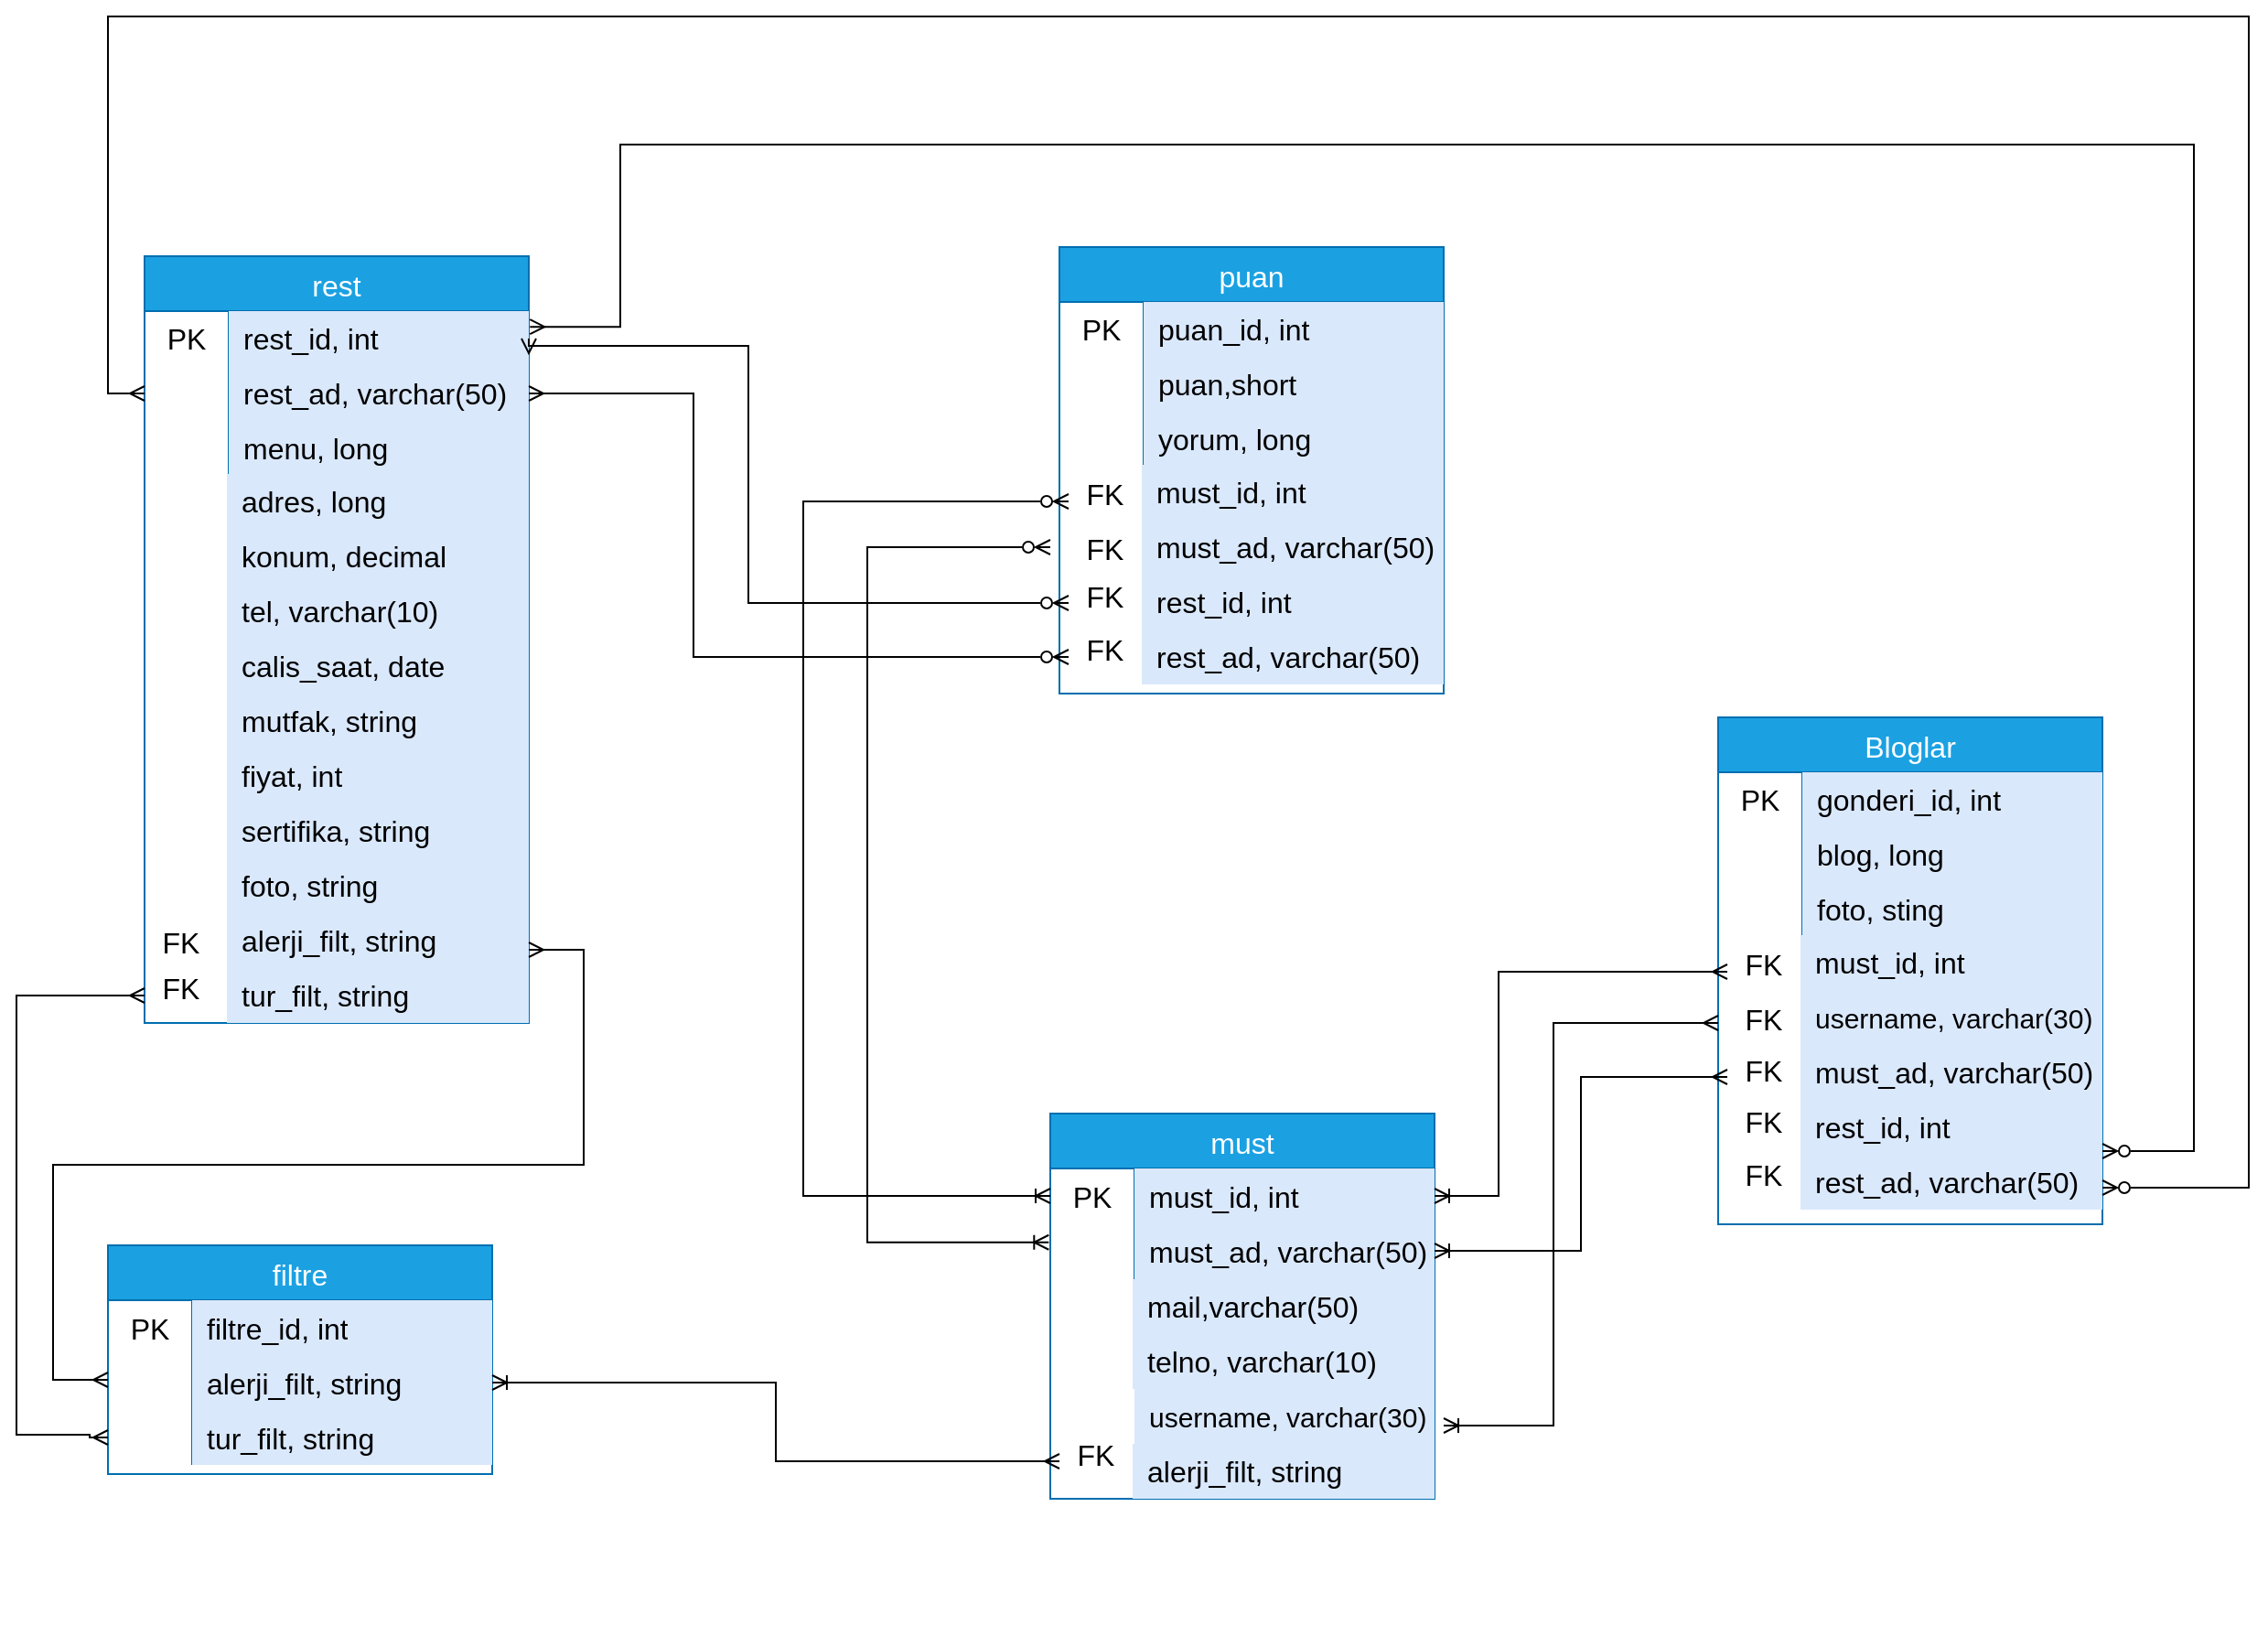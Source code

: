 <mxfile version="24.2.5" type="device">
  <diagram name="Sayfa -1" id="IPxsLcXDLQm4hvt57kTU">
    <mxGraphModel dx="1509" dy="888" grid="1" gridSize="10" guides="1" tooltips="1" connect="1" arrows="1" fold="1" page="1" pageScale="1" pageWidth="827" pageHeight="1169" math="0" shadow="0">
      <root>
        <mxCell id="0" />
        <mxCell id="1" parent="0" />
        <mxCell id="zMmKGzkTMBfq_M6tKAax-1" value="rest" style="shape=table;startSize=30;container=1;collapsible=0;childLayout=tableLayout;fixedRows=1;rowLines=0;fontStyle=0;strokeColor=#006EAF;fontSize=16;fillColor=#1ba1e2;fontColor=#ffffff;" vertex="1" parent="1">
          <mxGeometry x="480" y="371" width="210" height="419" as="geometry" />
        </mxCell>
        <mxCell id="zMmKGzkTMBfq_M6tKAax-2" value="" style="shape=tableRow;horizontal=0;startSize=0;swimlaneHead=0;swimlaneBody=0;top=0;left=0;bottom=0;right=0;collapsible=0;dropTarget=0;fillColor=none;points=[[0,0.5],[1,0.5]];portConstraint=eastwest;strokeColor=inherit;fontSize=16;" vertex="1" parent="zMmKGzkTMBfq_M6tKAax-1">
          <mxGeometry y="30" width="210" height="30" as="geometry" />
        </mxCell>
        <mxCell id="zMmKGzkTMBfq_M6tKAax-3" value="PK" style="shape=partialRectangle;html=1;whiteSpace=wrap;connectable=0;fillColor=none;top=0;left=0;bottom=0;right=0;overflow=hidden;pointerEvents=1;strokeColor=inherit;fontSize=16;" vertex="1" parent="zMmKGzkTMBfq_M6tKAax-2">
          <mxGeometry width="46" height="30" as="geometry">
            <mxRectangle width="46" height="30" as="alternateBounds" />
          </mxGeometry>
        </mxCell>
        <mxCell id="zMmKGzkTMBfq_M6tKAax-4" value="rest_id, int" style="shape=partialRectangle;html=1;whiteSpace=wrap;connectable=0;fillColor=#dae8fc;top=0;left=0;bottom=0;right=0;align=left;spacingLeft=6;overflow=hidden;strokeColor=#6c8ebf;fontSize=16;" vertex="1" parent="zMmKGzkTMBfq_M6tKAax-2">
          <mxGeometry x="46" width="164" height="30" as="geometry">
            <mxRectangle width="164" height="30" as="alternateBounds" />
          </mxGeometry>
        </mxCell>
        <mxCell id="zMmKGzkTMBfq_M6tKAax-5" value="" style="shape=tableRow;horizontal=0;startSize=0;swimlaneHead=0;swimlaneBody=0;top=0;left=0;bottom=0;right=0;collapsible=0;dropTarget=0;fillColor=none;points=[[0,0.5],[1,0.5]];portConstraint=eastwest;strokeColor=inherit;fontSize=16;" vertex="1" parent="zMmKGzkTMBfq_M6tKAax-1">
          <mxGeometry y="60" width="210" height="30" as="geometry" />
        </mxCell>
        <mxCell id="zMmKGzkTMBfq_M6tKAax-6" value="" style="shape=partialRectangle;html=1;whiteSpace=wrap;connectable=0;fillColor=none;top=0;left=0;bottom=0;right=0;overflow=hidden;strokeColor=inherit;fontSize=16;" vertex="1" parent="zMmKGzkTMBfq_M6tKAax-5">
          <mxGeometry width="46" height="30" as="geometry">
            <mxRectangle width="46" height="30" as="alternateBounds" />
          </mxGeometry>
        </mxCell>
        <mxCell id="zMmKGzkTMBfq_M6tKAax-7" value="rest_ad, varchar(50)" style="shape=partialRectangle;html=1;whiteSpace=wrap;connectable=0;fillColor=#dae8fc;top=0;left=0;bottom=0;right=0;align=left;spacingLeft=6;overflow=hidden;strokeColor=#6c8ebf;fontSize=16;" vertex="1" parent="zMmKGzkTMBfq_M6tKAax-5">
          <mxGeometry x="46" width="164" height="30" as="geometry">
            <mxRectangle width="164" height="30" as="alternateBounds" />
          </mxGeometry>
        </mxCell>
        <mxCell id="zMmKGzkTMBfq_M6tKAax-8" value="" style="shape=tableRow;horizontal=0;startSize=0;swimlaneHead=0;swimlaneBody=0;top=0;left=0;bottom=0;right=0;collapsible=0;dropTarget=0;fillColor=none;points=[[0,0.5],[1,0.5]];portConstraint=eastwest;strokeColor=inherit;fontSize=16;" vertex="1" parent="zMmKGzkTMBfq_M6tKAax-1">
          <mxGeometry y="90" width="210" height="30" as="geometry" />
        </mxCell>
        <mxCell id="zMmKGzkTMBfq_M6tKAax-9" value="" style="shape=partialRectangle;html=1;whiteSpace=wrap;connectable=0;fillColor=none;top=0;left=0;bottom=0;right=0;overflow=hidden;strokeColor=inherit;fontSize=16;" vertex="1" parent="zMmKGzkTMBfq_M6tKAax-8">
          <mxGeometry width="46" height="30" as="geometry">
            <mxRectangle width="46" height="30" as="alternateBounds" />
          </mxGeometry>
        </mxCell>
        <mxCell id="zMmKGzkTMBfq_M6tKAax-10" value="menu, long" style="shape=partialRectangle;html=1;whiteSpace=wrap;connectable=0;fillColor=#dae8fc;top=0;left=0;bottom=0;right=0;align=left;spacingLeft=6;overflow=hidden;strokeColor=#6c8ebf;fontSize=16;" vertex="1" parent="zMmKGzkTMBfq_M6tKAax-8">
          <mxGeometry x="46" width="164" height="30" as="geometry">
            <mxRectangle width="164" height="30" as="alternateBounds" />
          </mxGeometry>
        </mxCell>
        <mxCell id="zMmKGzkTMBfq_M6tKAax-11" value="" style="shape=partialRectangle;html=1;whiteSpace=wrap;connectable=0;fillColor=none;top=0;left=0;bottom=0;right=0;overflow=hidden;pointerEvents=1;strokeColor=inherit;fontSize=16;" vertex="1" parent="1">
          <mxGeometry x="480" y="485.5" width="40" height="30" as="geometry">
            <mxRectangle width="40" height="30" as="alternateBounds" />
          </mxGeometry>
        </mxCell>
        <mxCell id="zMmKGzkTMBfq_M6tKAax-12" value="adres, long" style="shape=partialRectangle;html=1;whiteSpace=wrap;connectable=0;fillColor=#dae8fc;top=0;left=0;bottom=0;right=0;align=left;spacingLeft=6;overflow=hidden;strokeColor=#6c8ebf;fontSize=16;" vertex="1" parent="1">
          <mxGeometry x="525" y="490" width="165" height="30" as="geometry">
            <mxRectangle width="140" height="30" as="alternateBounds" />
          </mxGeometry>
        </mxCell>
        <mxCell id="zMmKGzkTMBfq_M6tKAax-13" value="" style="shape=partialRectangle;html=1;whiteSpace=wrap;connectable=0;fillColor=none;top=0;left=0;bottom=0;right=0;overflow=hidden;strokeColor=inherit;fontSize=16;" vertex="1" parent="1">
          <mxGeometry x="480" y="515.5" width="40" height="30" as="geometry">
            <mxRectangle width="40" height="30" as="alternateBounds" />
          </mxGeometry>
        </mxCell>
        <mxCell id="zMmKGzkTMBfq_M6tKAax-14" value="konum, decimal" style="shape=partialRectangle;html=1;whiteSpace=wrap;connectable=0;fillColor=#dae8fc;top=0;left=0;bottom=0;right=0;align=left;spacingLeft=6;overflow=hidden;strokeColor=#6c8ebf;fontSize=16;" vertex="1" parent="1">
          <mxGeometry x="525" y="520" width="165" height="30" as="geometry">
            <mxRectangle width="140" height="30" as="alternateBounds" />
          </mxGeometry>
        </mxCell>
        <mxCell id="zMmKGzkTMBfq_M6tKAax-15" value="" style="shape=partialRectangle;html=1;whiteSpace=wrap;connectable=0;fillColor=none;top=0;left=0;bottom=0;right=0;overflow=hidden;strokeColor=inherit;fontSize=16;" vertex="1" parent="1">
          <mxGeometry x="480" y="545.5" width="40" height="30" as="geometry">
            <mxRectangle width="40" height="30" as="alternateBounds" />
          </mxGeometry>
        </mxCell>
        <mxCell id="zMmKGzkTMBfq_M6tKAax-16" value="tel, varchar(10)" style="shape=partialRectangle;html=1;whiteSpace=wrap;connectable=0;fillColor=#dae8fc;top=0;left=0;bottom=0;right=0;align=left;spacingLeft=6;overflow=hidden;strokeColor=#6c8ebf;fontSize=16;" vertex="1" parent="1">
          <mxGeometry x="525" y="550" width="165" height="30" as="geometry">
            <mxRectangle width="140" height="30" as="alternateBounds" />
          </mxGeometry>
        </mxCell>
        <mxCell id="zMmKGzkTMBfq_M6tKAax-17" value="calis_saat, date" style="shape=partialRectangle;html=1;whiteSpace=wrap;connectable=0;fillColor=#dae8fc;top=0;left=0;bottom=0;right=0;align=left;spacingLeft=6;overflow=hidden;strokeColor=#6c8ebf;fontSize=16;" vertex="1" parent="1">
          <mxGeometry x="525" y="580" width="165" height="30" as="geometry">
            <mxRectangle width="140" height="30" as="alternateBounds" />
          </mxGeometry>
        </mxCell>
        <mxCell id="zMmKGzkTMBfq_M6tKAax-18" value="mutfak, string" style="shape=partialRectangle;html=1;whiteSpace=wrap;connectable=0;fillColor=#dae8fc;top=0;left=0;bottom=0;right=0;align=left;spacingLeft=6;overflow=hidden;strokeColor=#6c8ebf;fontSize=16;" vertex="1" parent="1">
          <mxGeometry x="525" y="610" width="165" height="30" as="geometry">
            <mxRectangle width="140" height="30" as="alternateBounds" />
          </mxGeometry>
        </mxCell>
        <mxCell id="zMmKGzkTMBfq_M6tKAax-19" value="fiyat, int" style="shape=partialRectangle;html=1;whiteSpace=wrap;connectable=0;fillColor=#dae8fc;top=0;left=0;bottom=0;right=0;align=left;spacingLeft=6;overflow=hidden;strokeColor=#6c8ebf;fontSize=16;" vertex="1" parent="1">
          <mxGeometry x="525" y="640" width="165" height="30" as="geometry">
            <mxRectangle width="140" height="30" as="alternateBounds" />
          </mxGeometry>
        </mxCell>
        <mxCell id="zMmKGzkTMBfq_M6tKAax-20" value="sertifika, string" style="shape=partialRectangle;html=1;whiteSpace=wrap;connectable=0;fillColor=#dae8fc;top=0;left=0;bottom=0;right=0;align=left;spacingLeft=6;overflow=hidden;strokeColor=#6c8ebf;fontSize=16;" vertex="1" parent="1">
          <mxGeometry x="525" y="670" width="165" height="30" as="geometry">
            <mxRectangle width="140" height="30" as="alternateBounds" />
          </mxGeometry>
        </mxCell>
        <mxCell id="zMmKGzkTMBfq_M6tKAax-21" value="foto, string" style="shape=partialRectangle;html=1;whiteSpace=wrap;connectable=0;fillColor=#dae8fc;top=0;left=0;bottom=0;right=0;align=left;spacingLeft=6;overflow=hidden;strokeColor=#6c8ebf;fontSize=16;" vertex="1" parent="1">
          <mxGeometry x="525" y="700" width="165" height="30" as="geometry">
            <mxRectangle width="140" height="30" as="alternateBounds" />
          </mxGeometry>
        </mxCell>
        <mxCell id="zMmKGzkTMBfq_M6tKAax-22" value="alerji_filt, string" style="shape=partialRectangle;html=1;whiteSpace=wrap;connectable=0;fillColor=#dae8fc;top=0;left=0;bottom=0;right=0;align=left;spacingLeft=6;overflow=hidden;strokeColor=#6c8ebf;fontSize=16;" vertex="1" parent="1">
          <mxGeometry x="525" y="730" width="165" height="30" as="geometry">
            <mxRectangle width="140" height="30" as="alternateBounds" />
          </mxGeometry>
        </mxCell>
        <mxCell id="zMmKGzkTMBfq_M6tKAax-23" value="tur_filt, string" style="shape=partialRectangle;html=1;whiteSpace=wrap;connectable=0;fillColor=#dae8fc;top=0;left=0;bottom=0;right=0;align=left;spacingLeft=6;overflow=hidden;strokeColor=#6c8ebf;fontSize=16;" vertex="1" parent="1">
          <mxGeometry x="525" y="760" width="165" height="30" as="geometry">
            <mxRectangle width="140" height="30" as="alternateBounds" />
          </mxGeometry>
        </mxCell>
        <mxCell id="zMmKGzkTMBfq_M6tKAax-24" value="&lt;div style=&quot;&quot;&gt;&lt;span style=&quot;background-color: initial; font-size: 16px;&quot;&gt;FK&lt;/span&gt;&lt;/div&gt;" style="text;whiteSpace=wrap;html=1;align=center;" vertex="1" parent="1">
          <mxGeometry x="480" y="730" width="40" height="40" as="geometry" />
        </mxCell>
        <mxCell id="zMmKGzkTMBfq_M6tKAax-25" value="&lt;div style=&quot;&quot;&gt;&lt;span style=&quot;background-color: initial; font-size: 16px;&quot;&gt;FK&lt;/span&gt;&lt;/div&gt;" style="text;whiteSpace=wrap;html=1;align=center;" vertex="1" parent="1">
          <mxGeometry x="480" y="755" width="40" height="40" as="geometry" />
        </mxCell>
        <mxCell id="zMmKGzkTMBfq_M6tKAax-26" value="puan" style="shape=table;startSize=30;container=1;collapsible=0;childLayout=tableLayout;fixedRows=1;rowLines=0;fontStyle=0;strokeColor=#006EAF;fontSize=16;fillColor=#1ba1e2;fontColor=#ffffff;" vertex="1" parent="1">
          <mxGeometry x="980" y="366" width="210" height="244" as="geometry" />
        </mxCell>
        <mxCell id="zMmKGzkTMBfq_M6tKAax-27" value="" style="shape=tableRow;horizontal=0;startSize=0;swimlaneHead=0;swimlaneBody=0;top=0;left=0;bottom=0;right=0;collapsible=0;dropTarget=0;fillColor=none;points=[[0,0.5],[1,0.5]];portConstraint=eastwest;strokeColor=inherit;fontSize=16;" vertex="1" parent="zMmKGzkTMBfq_M6tKAax-26">
          <mxGeometry y="30" width="210" height="30" as="geometry" />
        </mxCell>
        <mxCell id="zMmKGzkTMBfq_M6tKAax-28" value="PK" style="shape=partialRectangle;html=1;whiteSpace=wrap;connectable=0;fillColor=none;top=0;left=0;bottom=0;right=0;overflow=hidden;pointerEvents=1;strokeColor=inherit;fontSize=16;" vertex="1" parent="zMmKGzkTMBfq_M6tKAax-27">
          <mxGeometry width="46" height="30" as="geometry">
            <mxRectangle width="46" height="30" as="alternateBounds" />
          </mxGeometry>
        </mxCell>
        <mxCell id="zMmKGzkTMBfq_M6tKAax-29" value="puan_id, int" style="shape=partialRectangle;html=1;whiteSpace=wrap;connectable=0;fillColor=#dae8fc;top=0;left=0;bottom=0;right=0;align=left;spacingLeft=6;overflow=hidden;strokeColor=#6c8ebf;fontSize=16;" vertex="1" parent="zMmKGzkTMBfq_M6tKAax-27">
          <mxGeometry x="46" width="164" height="30" as="geometry">
            <mxRectangle width="164" height="30" as="alternateBounds" />
          </mxGeometry>
        </mxCell>
        <mxCell id="zMmKGzkTMBfq_M6tKAax-30" value="" style="shape=tableRow;horizontal=0;startSize=0;swimlaneHead=0;swimlaneBody=0;top=0;left=0;bottom=0;right=0;collapsible=0;dropTarget=0;fillColor=none;points=[[0,0.5],[1,0.5]];portConstraint=eastwest;strokeColor=inherit;fontSize=16;" vertex="1" parent="zMmKGzkTMBfq_M6tKAax-26">
          <mxGeometry y="60" width="210" height="30" as="geometry" />
        </mxCell>
        <mxCell id="zMmKGzkTMBfq_M6tKAax-31" value="" style="shape=partialRectangle;html=1;whiteSpace=wrap;connectable=0;fillColor=none;top=0;left=0;bottom=0;right=0;overflow=hidden;strokeColor=inherit;fontSize=16;" vertex="1" parent="zMmKGzkTMBfq_M6tKAax-30">
          <mxGeometry width="46" height="30" as="geometry">
            <mxRectangle width="46" height="30" as="alternateBounds" />
          </mxGeometry>
        </mxCell>
        <mxCell id="zMmKGzkTMBfq_M6tKAax-32" value="puan,short" style="shape=partialRectangle;html=1;whiteSpace=wrap;connectable=0;fillColor=#dae8fc;top=0;left=0;bottom=0;right=0;align=left;spacingLeft=6;overflow=hidden;strokeColor=#6c8ebf;fontSize=16;" vertex="1" parent="zMmKGzkTMBfq_M6tKAax-30">
          <mxGeometry x="46" width="164" height="30" as="geometry">
            <mxRectangle width="164" height="30" as="alternateBounds" />
          </mxGeometry>
        </mxCell>
        <mxCell id="zMmKGzkTMBfq_M6tKAax-33" value="" style="shape=tableRow;horizontal=0;startSize=0;swimlaneHead=0;swimlaneBody=0;top=0;left=0;bottom=0;right=0;collapsible=0;dropTarget=0;fillColor=none;points=[[0,0.5],[1,0.5]];portConstraint=eastwest;strokeColor=inherit;fontSize=16;" vertex="1" parent="zMmKGzkTMBfq_M6tKAax-26">
          <mxGeometry y="90" width="210" height="30" as="geometry" />
        </mxCell>
        <mxCell id="zMmKGzkTMBfq_M6tKAax-34" value="" style="shape=partialRectangle;html=1;whiteSpace=wrap;connectable=0;fillColor=none;top=0;left=0;bottom=0;right=0;overflow=hidden;strokeColor=inherit;fontSize=16;" vertex="1" parent="zMmKGzkTMBfq_M6tKAax-33">
          <mxGeometry width="46" height="30" as="geometry">
            <mxRectangle width="46" height="30" as="alternateBounds" />
          </mxGeometry>
        </mxCell>
        <mxCell id="zMmKGzkTMBfq_M6tKAax-35" value="yorum, long" style="shape=partialRectangle;html=1;whiteSpace=wrap;connectable=0;fillColor=#dae8fc;top=0;left=0;bottom=0;right=0;align=left;spacingLeft=6;overflow=hidden;strokeColor=#6c8ebf;fontSize=16;" vertex="1" parent="zMmKGzkTMBfq_M6tKAax-33">
          <mxGeometry x="46" width="164" height="30" as="geometry">
            <mxRectangle width="164" height="30" as="alternateBounds" />
          </mxGeometry>
        </mxCell>
        <mxCell id="zMmKGzkTMBfq_M6tKAax-36" value="" style="shape=partialRectangle;html=1;whiteSpace=wrap;connectable=0;fillColor=none;top=0;left=0;bottom=0;right=0;overflow=hidden;pointerEvents=1;strokeColor=inherit;fontSize=16;" vertex="1" parent="1">
          <mxGeometry x="980" y="480.5" width="40" height="30" as="geometry">
            <mxRectangle width="40" height="30" as="alternateBounds" />
          </mxGeometry>
        </mxCell>
        <mxCell id="zMmKGzkTMBfq_M6tKAax-37" value="must_id, int" style="shape=partialRectangle;html=1;whiteSpace=wrap;connectable=0;fillColor=#dae8fc;top=0;left=0;bottom=0;right=0;align=left;spacingLeft=6;overflow=hidden;strokeColor=#6c8ebf;fontSize=16;" vertex="1" parent="1">
          <mxGeometry x="1025" y="485" width="165" height="30" as="geometry">
            <mxRectangle width="140" height="30" as="alternateBounds" />
          </mxGeometry>
        </mxCell>
        <mxCell id="zMmKGzkTMBfq_M6tKAax-38" value="" style="shape=partialRectangle;html=1;whiteSpace=wrap;connectable=0;fillColor=none;top=0;left=0;bottom=0;right=0;overflow=hidden;strokeColor=inherit;fontSize=16;" vertex="1" parent="1">
          <mxGeometry x="980" y="510.5" width="40" height="30" as="geometry">
            <mxRectangle width="40" height="30" as="alternateBounds" />
          </mxGeometry>
        </mxCell>
        <mxCell id="zMmKGzkTMBfq_M6tKAax-39" value="must_ad, varchar(50)" style="shape=partialRectangle;html=1;whiteSpace=wrap;connectable=0;fillColor=#dae8fc;top=0;left=0;bottom=0;right=0;align=left;spacingLeft=6;overflow=hidden;strokeColor=#6c8ebf;fontSize=16;" vertex="1" parent="1">
          <mxGeometry x="1025" y="515" width="165" height="30" as="geometry">
            <mxRectangle width="140" height="30" as="alternateBounds" />
          </mxGeometry>
        </mxCell>
        <mxCell id="zMmKGzkTMBfq_M6tKAax-40" value="" style="shape=partialRectangle;html=1;whiteSpace=wrap;connectable=0;fillColor=none;top=0;left=0;bottom=0;right=0;overflow=hidden;strokeColor=inherit;fontSize=16;" vertex="1" parent="1">
          <mxGeometry x="980" y="540.5" width="40" height="30" as="geometry">
            <mxRectangle width="40" height="30" as="alternateBounds" />
          </mxGeometry>
        </mxCell>
        <mxCell id="zMmKGzkTMBfq_M6tKAax-41" value="rest_id, int" style="shape=partialRectangle;html=1;whiteSpace=wrap;connectable=0;fillColor=#dae8fc;top=0;left=0;bottom=0;right=0;align=left;spacingLeft=6;overflow=hidden;strokeColor=#6c8ebf;fontSize=16;" vertex="1" parent="1">
          <mxGeometry x="1025" y="545" width="165" height="30" as="geometry">
            <mxRectangle width="140" height="30" as="alternateBounds" />
          </mxGeometry>
        </mxCell>
        <mxCell id="zMmKGzkTMBfq_M6tKAax-42" value="rest_ad, varchar(50)" style="shape=partialRectangle;html=1;whiteSpace=wrap;connectable=0;fillColor=#dae8fc;top=0;left=0;bottom=0;right=0;align=left;spacingLeft=6;overflow=hidden;strokeColor=#6c8ebf;fontSize=16;" vertex="1" parent="1">
          <mxGeometry x="1025" y="575" width="165" height="30" as="geometry">
            <mxRectangle width="140" height="30" as="alternateBounds" />
          </mxGeometry>
        </mxCell>
        <mxCell id="zMmKGzkTMBfq_M6tKAax-43" value="&lt;div style=&quot;&quot;&gt;&lt;span style=&quot;background-color: initial; font-size: 16px;&quot;&gt;FK&lt;/span&gt;&lt;/div&gt;" style="text;whiteSpace=wrap;html=1;align=center;" vertex="1" parent="1">
          <mxGeometry x="985" y="485" width="40" height="40" as="geometry" />
        </mxCell>
        <mxCell id="zMmKGzkTMBfq_M6tKAax-44" value="&lt;div style=&quot;&quot;&gt;&lt;span style=&quot;background-color: initial; font-size: 16px;&quot;&gt;FK&lt;/span&gt;&lt;/div&gt;" style="text;whiteSpace=wrap;html=1;align=center;" vertex="1" parent="1">
          <mxGeometry x="985" y="515" width="40" height="40" as="geometry" />
        </mxCell>
        <mxCell id="zMmKGzkTMBfq_M6tKAax-45" value="&lt;div style=&quot;&quot;&gt;&lt;span style=&quot;background-color: initial; font-size: 16px;&quot;&gt;FK&lt;/span&gt;&lt;/div&gt;" style="text;whiteSpace=wrap;html=1;align=center;" vertex="1" parent="1">
          <mxGeometry x="985" y="540.5" width="40" height="40" as="geometry" />
        </mxCell>
        <mxCell id="zMmKGzkTMBfq_M6tKAax-46" value="&lt;div style=&quot;&quot;&gt;&lt;span style=&quot;background-color: initial; font-size: 16px;&quot;&gt;FK&lt;/span&gt;&lt;/div&gt;" style="text;whiteSpace=wrap;html=1;align=center;" vertex="1" parent="1">
          <mxGeometry x="985" y="570" width="40" height="40" as="geometry" />
        </mxCell>
        <mxCell id="zMmKGzkTMBfq_M6tKAax-47" value="filtre" style="shape=table;startSize=30;container=1;collapsible=0;childLayout=tableLayout;fixedRows=1;rowLines=0;fontStyle=0;strokeColor=#006EAF;fontSize=16;fillColor=#1ba1e2;fontColor=#ffffff;" vertex="1" parent="1">
          <mxGeometry x="460" y="911.5" width="210" height="125" as="geometry" />
        </mxCell>
        <mxCell id="zMmKGzkTMBfq_M6tKAax-48" value="" style="shape=tableRow;horizontal=0;startSize=0;swimlaneHead=0;swimlaneBody=0;top=0;left=0;bottom=0;right=0;collapsible=0;dropTarget=0;fillColor=none;points=[[0,0.5],[1,0.5]];portConstraint=eastwest;strokeColor=inherit;fontSize=16;" vertex="1" parent="zMmKGzkTMBfq_M6tKAax-47">
          <mxGeometry y="30" width="210" height="30" as="geometry" />
        </mxCell>
        <mxCell id="zMmKGzkTMBfq_M6tKAax-49" value="PK" style="shape=partialRectangle;html=1;whiteSpace=wrap;connectable=0;fillColor=none;top=0;left=0;bottom=0;right=0;overflow=hidden;pointerEvents=1;strokeColor=inherit;fontSize=16;" vertex="1" parent="zMmKGzkTMBfq_M6tKAax-48">
          <mxGeometry width="46" height="30" as="geometry">
            <mxRectangle width="46" height="30" as="alternateBounds" />
          </mxGeometry>
        </mxCell>
        <mxCell id="zMmKGzkTMBfq_M6tKAax-50" value="filtre_id, int" style="shape=partialRectangle;html=1;whiteSpace=wrap;connectable=0;fillColor=#dae8fc;top=0;left=0;bottom=0;right=0;align=left;spacingLeft=6;overflow=hidden;strokeColor=#6c8ebf;fontSize=16;" vertex="1" parent="zMmKGzkTMBfq_M6tKAax-48">
          <mxGeometry x="46" width="164" height="30" as="geometry">
            <mxRectangle width="164" height="30" as="alternateBounds" />
          </mxGeometry>
        </mxCell>
        <mxCell id="zMmKGzkTMBfq_M6tKAax-51" value="" style="shape=tableRow;horizontal=0;startSize=0;swimlaneHead=0;swimlaneBody=0;top=0;left=0;bottom=0;right=0;collapsible=0;dropTarget=0;fillColor=none;points=[[0,0.5],[1,0.5]];portConstraint=eastwest;strokeColor=inherit;fontSize=16;" vertex="1" parent="zMmKGzkTMBfq_M6tKAax-47">
          <mxGeometry y="60" width="210" height="30" as="geometry" />
        </mxCell>
        <mxCell id="zMmKGzkTMBfq_M6tKAax-52" value="" style="shape=partialRectangle;html=1;whiteSpace=wrap;connectable=0;fillColor=none;top=0;left=0;bottom=0;right=0;overflow=hidden;strokeColor=inherit;fontSize=16;" vertex="1" parent="zMmKGzkTMBfq_M6tKAax-51">
          <mxGeometry width="46" height="30" as="geometry">
            <mxRectangle width="46" height="30" as="alternateBounds" />
          </mxGeometry>
        </mxCell>
        <mxCell id="zMmKGzkTMBfq_M6tKAax-53" value="alerji_filt, string" style="shape=partialRectangle;html=1;whiteSpace=wrap;connectable=0;fillColor=#dae8fc;top=0;left=0;bottom=0;right=0;align=left;spacingLeft=6;overflow=hidden;strokeColor=#6c8ebf;fontSize=16;" vertex="1" parent="zMmKGzkTMBfq_M6tKAax-51">
          <mxGeometry x="46" width="164" height="30" as="geometry">
            <mxRectangle width="164" height="30" as="alternateBounds" />
          </mxGeometry>
        </mxCell>
        <mxCell id="zMmKGzkTMBfq_M6tKAax-54" value="" style="shape=tableRow;horizontal=0;startSize=0;swimlaneHead=0;swimlaneBody=0;top=0;left=0;bottom=0;right=0;collapsible=0;dropTarget=0;fillColor=none;points=[[0,0.5],[1,0.5]];portConstraint=eastwest;strokeColor=inherit;fontSize=16;" vertex="1" parent="zMmKGzkTMBfq_M6tKAax-47">
          <mxGeometry y="90" width="210" height="30" as="geometry" />
        </mxCell>
        <mxCell id="zMmKGzkTMBfq_M6tKAax-55" value="" style="shape=partialRectangle;html=1;whiteSpace=wrap;connectable=0;fillColor=none;top=0;left=0;bottom=0;right=0;overflow=hidden;strokeColor=inherit;fontSize=16;" vertex="1" parent="zMmKGzkTMBfq_M6tKAax-54">
          <mxGeometry width="46" height="30" as="geometry">
            <mxRectangle width="46" height="30" as="alternateBounds" />
          </mxGeometry>
        </mxCell>
        <mxCell id="zMmKGzkTMBfq_M6tKAax-56" value="tur_filt, string" style="shape=partialRectangle;html=1;whiteSpace=wrap;connectable=0;fillColor=#dae8fc;top=0;left=0;bottom=0;right=0;align=left;spacingLeft=6;overflow=hidden;strokeColor=#6c8ebf;fontSize=16;" vertex="1" parent="zMmKGzkTMBfq_M6tKAax-54">
          <mxGeometry x="46" width="164" height="30" as="geometry">
            <mxRectangle width="164" height="30" as="alternateBounds" />
          </mxGeometry>
        </mxCell>
        <mxCell id="zMmKGzkTMBfq_M6tKAax-57" value="" style="shape=partialRectangle;html=1;whiteSpace=wrap;connectable=0;fillColor=none;top=0;left=0;bottom=0;right=0;overflow=hidden;pointerEvents=1;strokeColor=inherit;fontSize=16;" vertex="1" parent="1">
          <mxGeometry x="480" y="1039.5" width="40" height="30" as="geometry">
            <mxRectangle width="40" height="30" as="alternateBounds" />
          </mxGeometry>
        </mxCell>
        <mxCell id="zMmKGzkTMBfq_M6tKAax-58" value="" style="shape=partialRectangle;html=1;whiteSpace=wrap;connectable=0;fillColor=none;top=0;left=0;bottom=0;right=0;overflow=hidden;strokeColor=inherit;fontSize=16;" vertex="1" parent="1">
          <mxGeometry x="480" y="1069.5" width="40" height="30" as="geometry">
            <mxRectangle width="40" height="30" as="alternateBounds" />
          </mxGeometry>
        </mxCell>
        <mxCell id="zMmKGzkTMBfq_M6tKAax-59" value="" style="shape=partialRectangle;html=1;whiteSpace=wrap;connectable=0;fillColor=none;top=0;left=0;bottom=0;right=0;overflow=hidden;strokeColor=inherit;fontSize=16;" vertex="1" parent="1">
          <mxGeometry x="480" y="1099.5" width="40" height="30" as="geometry">
            <mxRectangle width="40" height="30" as="alternateBounds" />
          </mxGeometry>
        </mxCell>
        <mxCell id="zMmKGzkTMBfq_M6tKAax-60" value="must" style="shape=table;startSize=30;container=1;collapsible=0;childLayout=tableLayout;fixedRows=1;rowLines=0;fontStyle=0;strokeColor=#006EAF;fontSize=16;fillColor=#1ba1e2;fontColor=#ffffff;" vertex="1" parent="1">
          <mxGeometry x="975" y="839.5" width="210" height="210.5" as="geometry" />
        </mxCell>
        <mxCell id="zMmKGzkTMBfq_M6tKAax-61" value="" style="shape=tableRow;horizontal=0;startSize=0;swimlaneHead=0;swimlaneBody=0;top=0;left=0;bottom=0;right=0;collapsible=0;dropTarget=0;fillColor=none;points=[[0,0.5],[1,0.5]];portConstraint=eastwest;strokeColor=inherit;fontSize=16;" vertex="1" parent="zMmKGzkTMBfq_M6tKAax-60">
          <mxGeometry y="30" width="210" height="30" as="geometry" />
        </mxCell>
        <mxCell id="zMmKGzkTMBfq_M6tKAax-62" value="PK" style="shape=partialRectangle;html=1;whiteSpace=wrap;connectable=0;fillColor=none;top=0;left=0;bottom=0;right=0;overflow=hidden;pointerEvents=1;strokeColor=inherit;fontSize=16;" vertex="1" parent="zMmKGzkTMBfq_M6tKAax-61">
          <mxGeometry width="46" height="30" as="geometry">
            <mxRectangle width="46" height="30" as="alternateBounds" />
          </mxGeometry>
        </mxCell>
        <mxCell id="zMmKGzkTMBfq_M6tKAax-63" value="must_id, int" style="shape=partialRectangle;html=1;whiteSpace=wrap;connectable=0;fillColor=#dae8fc;top=0;left=0;bottom=0;right=0;align=left;spacingLeft=6;overflow=hidden;strokeColor=#6c8ebf;fontSize=16;" vertex="1" parent="zMmKGzkTMBfq_M6tKAax-61">
          <mxGeometry x="46" width="164" height="30" as="geometry">
            <mxRectangle width="164" height="30" as="alternateBounds" />
          </mxGeometry>
        </mxCell>
        <mxCell id="zMmKGzkTMBfq_M6tKAax-64" value="" style="shape=tableRow;horizontal=0;startSize=0;swimlaneHead=0;swimlaneBody=0;top=0;left=0;bottom=0;right=0;collapsible=0;dropTarget=0;fillColor=none;points=[[0,0.5],[1,0.5]];portConstraint=eastwest;strokeColor=inherit;fontSize=16;" vertex="1" parent="zMmKGzkTMBfq_M6tKAax-60">
          <mxGeometry y="60" width="210" height="30" as="geometry" />
        </mxCell>
        <mxCell id="zMmKGzkTMBfq_M6tKAax-65" value="" style="shape=partialRectangle;html=1;whiteSpace=wrap;connectable=0;fillColor=none;top=0;left=0;bottom=0;right=0;overflow=hidden;strokeColor=inherit;fontSize=16;" vertex="1" parent="zMmKGzkTMBfq_M6tKAax-64">
          <mxGeometry width="46" height="30" as="geometry">
            <mxRectangle width="46" height="30" as="alternateBounds" />
          </mxGeometry>
        </mxCell>
        <mxCell id="zMmKGzkTMBfq_M6tKAax-66" value="must_ad, varchar(50)" style="shape=partialRectangle;html=1;whiteSpace=wrap;connectable=0;fillColor=#dae8fc;top=0;left=0;bottom=0;right=0;align=left;spacingLeft=6;overflow=hidden;strokeColor=#6c8ebf;fontSize=16;" vertex="1" parent="zMmKGzkTMBfq_M6tKAax-64">
          <mxGeometry x="46" width="164" height="30" as="geometry">
            <mxRectangle width="164" height="30" as="alternateBounds" />
          </mxGeometry>
        </mxCell>
        <mxCell id="zMmKGzkTMBfq_M6tKAax-67" value="" style="shape=tableRow;horizontal=0;startSize=0;swimlaneHead=0;swimlaneBody=0;top=0;left=0;bottom=0;right=0;collapsible=0;dropTarget=0;fillColor=none;points=[[0,0.5],[1,0.5]];portConstraint=eastwest;strokeColor=inherit;fontSize=16;" vertex="1" parent="zMmKGzkTMBfq_M6tKAax-60">
          <mxGeometry y="90" width="210" height="30" as="geometry" />
        </mxCell>
        <mxCell id="zMmKGzkTMBfq_M6tKAax-68" value="" style="shape=partialRectangle;html=1;whiteSpace=wrap;connectable=0;fillColor=none;top=0;left=0;bottom=0;right=0;overflow=hidden;strokeColor=inherit;fontSize=16;" vertex="1" parent="zMmKGzkTMBfq_M6tKAax-67">
          <mxGeometry width="46" height="30" as="geometry">
            <mxRectangle width="46" height="30" as="alternateBounds" />
          </mxGeometry>
        </mxCell>
        <mxCell id="zMmKGzkTMBfq_M6tKAax-69" value="" style="shape=partialRectangle;html=1;whiteSpace=wrap;connectable=0;fillColor=#dae8fc;top=0;left=0;bottom=0;right=0;align=left;spacingLeft=6;overflow=hidden;strokeColor=#6c8ebf;fontSize=16;" vertex="1" parent="zMmKGzkTMBfq_M6tKAax-67">
          <mxGeometry x="46" width="164" height="30" as="geometry">
            <mxRectangle width="164" height="30" as="alternateBounds" />
          </mxGeometry>
        </mxCell>
        <mxCell id="zMmKGzkTMBfq_M6tKAax-70" value="" style="shape=partialRectangle;html=1;whiteSpace=wrap;connectable=0;fillColor=none;top=0;left=0;bottom=0;right=0;overflow=hidden;pointerEvents=1;strokeColor=inherit;fontSize=16;" vertex="1" parent="1">
          <mxGeometry x="975" y="954.5" width="40" height="30" as="geometry">
            <mxRectangle width="40" height="30" as="alternateBounds" />
          </mxGeometry>
        </mxCell>
        <mxCell id="zMmKGzkTMBfq_M6tKAax-71" value="mail,varchar(50)" style="shape=partialRectangle;html=1;whiteSpace=wrap;connectable=0;fillColor=#dae8fc;top=0;left=0;bottom=0;right=0;align=left;spacingLeft=6;overflow=hidden;strokeColor=#6c8ebf;fontSize=16;" vertex="1" parent="1">
          <mxGeometry x="1020" y="930" width="165" height="30" as="geometry">
            <mxRectangle width="140" height="30" as="alternateBounds" />
          </mxGeometry>
        </mxCell>
        <mxCell id="zMmKGzkTMBfq_M6tKAax-72" value="" style="shape=partialRectangle;html=1;whiteSpace=wrap;connectable=0;fillColor=none;top=0;left=0;bottom=0;right=0;overflow=hidden;strokeColor=inherit;fontSize=16;" vertex="1" parent="1">
          <mxGeometry x="975" y="984.5" width="40" height="30" as="geometry">
            <mxRectangle width="40" height="30" as="alternateBounds" />
          </mxGeometry>
        </mxCell>
        <mxCell id="zMmKGzkTMBfq_M6tKAax-73" value="telno, varchar(10)" style="shape=partialRectangle;html=1;whiteSpace=wrap;connectable=0;fillColor=#dae8fc;top=0;left=0;bottom=0;right=0;align=left;spacingLeft=6;overflow=hidden;strokeColor=#6c8ebf;fontSize=16;" vertex="1" parent="1">
          <mxGeometry x="1020" y="960" width="165" height="30" as="geometry">
            <mxRectangle width="140" height="30" as="alternateBounds" />
          </mxGeometry>
        </mxCell>
        <mxCell id="zMmKGzkTMBfq_M6tKAax-74" value="" style="shape=partialRectangle;html=1;whiteSpace=wrap;connectable=0;fillColor=none;top=0;left=0;bottom=0;right=0;overflow=hidden;strokeColor=inherit;fontSize=16;" vertex="1" parent="1">
          <mxGeometry x="975" y="1014.5" width="40" height="30" as="geometry">
            <mxRectangle width="40" height="30" as="alternateBounds" />
          </mxGeometry>
        </mxCell>
        <mxCell id="zMmKGzkTMBfq_M6tKAax-75" value="alerji_filt, string" style="shape=partialRectangle;html=1;whiteSpace=wrap;connectable=0;fillColor=#dae8fc;top=0;left=0;bottom=0;right=0;align=left;spacingLeft=6;overflow=hidden;strokeColor=#6c8ebf;fontSize=16;" vertex="1" parent="1">
          <mxGeometry x="1020" y="1020" width="165" height="30" as="geometry">
            <mxRectangle width="140" height="30" as="alternateBounds" />
          </mxGeometry>
        </mxCell>
        <mxCell id="zMmKGzkTMBfq_M6tKAax-76" value="&lt;div style=&quot;&quot;&gt;&lt;span style=&quot;background-color: initial; font-size: 16px;&quot;&gt;FK&lt;/span&gt;&lt;/div&gt;" style="text;whiteSpace=wrap;html=1;align=center;" vertex="1" parent="1">
          <mxGeometry x="980" y="1009.5" width="40" height="40" as="geometry" />
        </mxCell>
        <mxCell id="zMmKGzkTMBfq_M6tKAax-77" value="Bloglar" style="shape=table;startSize=30;container=1;collapsible=0;childLayout=tableLayout;fixedRows=1;rowLines=0;fontStyle=0;strokeColor=#006EAF;fontSize=16;fillColor=#1ba1e2;fontColor=#ffffff;" vertex="1" parent="1">
          <mxGeometry x="1340" y="623" width="210" height="277" as="geometry" />
        </mxCell>
        <mxCell id="zMmKGzkTMBfq_M6tKAax-78" value="" style="shape=tableRow;horizontal=0;startSize=0;swimlaneHead=0;swimlaneBody=0;top=0;left=0;bottom=0;right=0;collapsible=0;dropTarget=0;fillColor=none;points=[[0,0.5],[1,0.5]];portConstraint=eastwest;strokeColor=inherit;fontSize=16;" vertex="1" parent="zMmKGzkTMBfq_M6tKAax-77">
          <mxGeometry y="30" width="210" height="30" as="geometry" />
        </mxCell>
        <mxCell id="zMmKGzkTMBfq_M6tKAax-79" value="PK" style="shape=partialRectangle;html=1;whiteSpace=wrap;connectable=0;fillColor=none;top=0;left=0;bottom=0;right=0;overflow=hidden;pointerEvents=1;strokeColor=inherit;fontSize=16;" vertex="1" parent="zMmKGzkTMBfq_M6tKAax-78">
          <mxGeometry width="46" height="30" as="geometry">
            <mxRectangle width="46" height="30" as="alternateBounds" />
          </mxGeometry>
        </mxCell>
        <mxCell id="zMmKGzkTMBfq_M6tKAax-80" value="gonderi_id, int" style="shape=partialRectangle;html=1;whiteSpace=wrap;connectable=0;fillColor=#dae8fc;top=0;left=0;bottom=0;right=0;align=left;spacingLeft=6;overflow=hidden;strokeColor=#6c8ebf;fontSize=16;" vertex="1" parent="zMmKGzkTMBfq_M6tKAax-78">
          <mxGeometry x="46" width="164" height="30" as="geometry">
            <mxRectangle width="164" height="30" as="alternateBounds" />
          </mxGeometry>
        </mxCell>
        <mxCell id="zMmKGzkTMBfq_M6tKAax-81" value="" style="shape=tableRow;horizontal=0;startSize=0;swimlaneHead=0;swimlaneBody=0;top=0;left=0;bottom=0;right=0;collapsible=0;dropTarget=0;fillColor=none;points=[[0,0.5],[1,0.5]];portConstraint=eastwest;strokeColor=inherit;fontSize=16;" vertex="1" parent="zMmKGzkTMBfq_M6tKAax-77">
          <mxGeometry y="60" width="210" height="30" as="geometry" />
        </mxCell>
        <mxCell id="zMmKGzkTMBfq_M6tKAax-82" value="" style="shape=partialRectangle;html=1;whiteSpace=wrap;connectable=0;fillColor=none;top=0;left=0;bottom=0;right=0;overflow=hidden;strokeColor=inherit;fontSize=16;" vertex="1" parent="zMmKGzkTMBfq_M6tKAax-81">
          <mxGeometry width="46" height="30" as="geometry">
            <mxRectangle width="46" height="30" as="alternateBounds" />
          </mxGeometry>
        </mxCell>
        <mxCell id="zMmKGzkTMBfq_M6tKAax-83" value="blog, long" style="shape=partialRectangle;html=1;whiteSpace=wrap;connectable=0;fillColor=#dae8fc;top=0;left=0;bottom=0;right=0;align=left;spacingLeft=6;overflow=hidden;strokeColor=#6c8ebf;fontSize=16;" vertex="1" parent="zMmKGzkTMBfq_M6tKAax-81">
          <mxGeometry x="46" width="164" height="30" as="geometry">
            <mxRectangle width="164" height="30" as="alternateBounds" />
          </mxGeometry>
        </mxCell>
        <mxCell id="zMmKGzkTMBfq_M6tKAax-84" value="" style="shape=tableRow;horizontal=0;startSize=0;swimlaneHead=0;swimlaneBody=0;top=0;left=0;bottom=0;right=0;collapsible=0;dropTarget=0;fillColor=none;points=[[0,0.5],[1,0.5]];portConstraint=eastwest;strokeColor=inherit;fontSize=16;" vertex="1" parent="zMmKGzkTMBfq_M6tKAax-77">
          <mxGeometry y="90" width="210" height="30" as="geometry" />
        </mxCell>
        <mxCell id="zMmKGzkTMBfq_M6tKAax-85" value="" style="shape=partialRectangle;html=1;whiteSpace=wrap;connectable=0;fillColor=none;top=0;left=0;bottom=0;right=0;overflow=hidden;strokeColor=inherit;fontSize=16;" vertex="1" parent="zMmKGzkTMBfq_M6tKAax-84">
          <mxGeometry width="46" height="30" as="geometry">
            <mxRectangle width="46" height="30" as="alternateBounds" />
          </mxGeometry>
        </mxCell>
        <mxCell id="zMmKGzkTMBfq_M6tKAax-86" value="foto, sting" style="shape=partialRectangle;html=1;whiteSpace=wrap;connectable=0;fillColor=#dae8fc;top=0;left=0;bottom=0;right=0;align=left;spacingLeft=6;overflow=hidden;strokeColor=#6c8ebf;fontSize=16;" vertex="1" parent="zMmKGzkTMBfq_M6tKAax-84">
          <mxGeometry x="46" width="164" height="30" as="geometry">
            <mxRectangle width="164" height="30" as="alternateBounds" />
          </mxGeometry>
        </mxCell>
        <mxCell id="zMmKGzkTMBfq_M6tKAax-87" value="" style="shape=partialRectangle;html=1;whiteSpace=wrap;connectable=0;fillColor=none;top=0;left=0;bottom=0;right=0;overflow=hidden;pointerEvents=1;strokeColor=inherit;fontSize=16;" vertex="1" parent="1">
          <mxGeometry x="1340" y="737.5" width="40" height="30" as="geometry">
            <mxRectangle width="40" height="30" as="alternateBounds" />
          </mxGeometry>
        </mxCell>
        <mxCell id="zMmKGzkTMBfq_M6tKAax-88" value="must_id, int" style="shape=partialRectangle;html=1;whiteSpace=wrap;connectable=0;fillColor=#dae8fc;top=0;left=0;bottom=0;right=0;align=left;spacingLeft=6;overflow=hidden;strokeColor=#6c8ebf;fontSize=16;" vertex="1" parent="1">
          <mxGeometry x="1385" y="742" width="165" height="30" as="geometry">
            <mxRectangle width="140" height="30" as="alternateBounds" />
          </mxGeometry>
        </mxCell>
        <mxCell id="zMmKGzkTMBfq_M6tKAax-89" value="" style="shape=partialRectangle;html=1;whiteSpace=wrap;connectable=0;fillColor=none;top=0;left=0;bottom=0;right=0;overflow=hidden;strokeColor=inherit;fontSize=16;" vertex="1" parent="1">
          <mxGeometry x="1340" y="767.5" width="40" height="30" as="geometry">
            <mxRectangle width="40" height="30" as="alternateBounds" />
          </mxGeometry>
        </mxCell>
        <mxCell id="zMmKGzkTMBfq_M6tKAax-90" value="&lt;font style=&quot;font-size: 15px;&quot;&gt;username, varchar(30)&lt;/font&gt;" style="shape=partialRectangle;html=1;whiteSpace=wrap;connectable=0;fillColor=#dae8fc;top=0;left=0;bottom=0;right=0;align=left;spacingLeft=6;overflow=hidden;strokeColor=#6c8ebf;fontSize=16;" vertex="1" parent="1">
          <mxGeometry x="1385" y="772" width="165" height="30" as="geometry">
            <mxRectangle width="140" height="30" as="alternateBounds" />
          </mxGeometry>
        </mxCell>
        <mxCell id="zMmKGzkTMBfq_M6tKAax-91" value="" style="shape=partialRectangle;html=1;whiteSpace=wrap;connectable=0;fillColor=none;top=0;left=0;bottom=0;right=0;overflow=hidden;strokeColor=inherit;fontSize=16;" vertex="1" parent="1">
          <mxGeometry x="1340" y="797.5" width="40" height="30" as="geometry">
            <mxRectangle width="40" height="30" as="alternateBounds" />
          </mxGeometry>
        </mxCell>
        <mxCell id="zMmKGzkTMBfq_M6tKAax-92" value="rest_id, int" style="shape=partialRectangle;html=1;whiteSpace=wrap;connectable=0;fillColor=#dae8fc;top=0;left=0;bottom=0;right=0;align=left;spacingLeft=6;overflow=hidden;strokeColor=#6c8ebf;fontSize=16;" vertex="1" parent="1">
          <mxGeometry x="1385" y="832" width="165" height="30" as="geometry">
            <mxRectangle width="140" height="30" as="alternateBounds" />
          </mxGeometry>
        </mxCell>
        <mxCell id="zMmKGzkTMBfq_M6tKAax-93" value="rest_ad, varchar(50)" style="shape=partialRectangle;html=1;whiteSpace=wrap;connectable=0;fillColor=#dae8fc;top=0;left=0;bottom=0;right=0;align=left;spacingLeft=6;overflow=hidden;strokeColor=#6c8ebf;fontSize=16;" vertex="1" parent="1">
          <mxGeometry x="1385" y="862" width="165" height="30" as="geometry">
            <mxRectangle width="140" height="30" as="alternateBounds" />
          </mxGeometry>
        </mxCell>
        <mxCell id="zMmKGzkTMBfq_M6tKAax-94" value="&lt;div style=&quot;&quot;&gt;&lt;span style=&quot;background-color: initial; font-size: 16px;&quot;&gt;FK&lt;/span&gt;&lt;/div&gt;" style="text;whiteSpace=wrap;html=1;align=center;" vertex="1" parent="1">
          <mxGeometry x="1345" y="742" width="40" height="40" as="geometry" />
        </mxCell>
        <mxCell id="zMmKGzkTMBfq_M6tKAax-95" style="edgeStyle=orthogonalEdgeStyle;rounded=0;orthogonalLoop=1;jettySize=auto;html=1;startArrow=ERmany;startFill=0;endArrow=ERoneToMany;endFill=0;" edge="1" parent="1">
          <mxGeometry relative="1" as="geometry">
            <mxPoint x="1340" y="790" as="sourcePoint" />
            <mxPoint x="1190" y="1010" as="targetPoint" />
            <Array as="points">
              <mxPoint x="1250" y="790" />
              <mxPoint x="1250" y="1010" />
              <mxPoint x="1190" y="1010" />
            </Array>
          </mxGeometry>
        </mxCell>
        <mxCell id="zMmKGzkTMBfq_M6tKAax-96" value="&lt;div style=&quot;&quot;&gt;&lt;span style=&quot;background-color: initial; font-size: 16px;&quot;&gt;FK&lt;/span&gt;&lt;/div&gt;" style="text;whiteSpace=wrap;html=1;align=center;" vertex="1" parent="1">
          <mxGeometry x="1345" y="772" width="40" height="40" as="geometry" />
        </mxCell>
        <mxCell id="zMmKGzkTMBfq_M6tKAax-97" value="&lt;div style=&quot;&quot;&gt;&lt;span style=&quot;background-color: initial; font-size: 16px;&quot;&gt;FK&lt;/span&gt;&lt;/div&gt;" style="text;whiteSpace=wrap;html=1;align=center;" vertex="1" parent="1">
          <mxGeometry x="1345" y="827.5" width="40" height="40" as="geometry" />
        </mxCell>
        <mxCell id="zMmKGzkTMBfq_M6tKAax-98" value="&lt;div style=&quot;&quot;&gt;&lt;span style=&quot;background-color: initial; font-size: 16px;&quot;&gt;FK&lt;/span&gt;&lt;/div&gt;" style="text;whiteSpace=wrap;html=1;align=center;" vertex="1" parent="1">
          <mxGeometry x="1345" y="857" width="40" height="40" as="geometry" />
        </mxCell>
        <mxCell id="zMmKGzkTMBfq_M6tKAax-99" style="edgeStyle=orthogonalEdgeStyle;rounded=0;orthogonalLoop=1;jettySize=auto;html=1;exitX=0;exitY=0.5;exitDx=0;exitDy=0;entryX=0;entryY=0.5;entryDx=0;entryDy=0;startArrow=ERmany;startFill=0;endArrow=ERmany;endFill=0;" edge="1" parent="1" source="zMmKGzkTMBfq_M6tKAax-54" target="zMmKGzkTMBfq_M6tKAax-25">
          <mxGeometry relative="1" as="geometry">
            <Array as="points">
              <mxPoint x="450" y="1017" />
              <mxPoint x="450" y="1015" />
              <mxPoint x="410" y="1015" />
              <mxPoint x="410" y="775" />
            </Array>
          </mxGeometry>
        </mxCell>
        <mxCell id="zMmKGzkTMBfq_M6tKAax-100" style="edgeStyle=orthogonalEdgeStyle;rounded=0;orthogonalLoop=1;jettySize=auto;html=1;exitX=1;exitY=0.5;exitDx=0;exitDy=0;startArrow=ERoneToMany;startFill=0;endArrow=ERmany;endFill=0;entryX=0;entryY=0.5;entryDx=0;entryDy=0;" edge="1" parent="1" source="zMmKGzkTMBfq_M6tKAax-51" target="zMmKGzkTMBfq_M6tKAax-76">
          <mxGeometry relative="1" as="geometry">
            <mxPoint x="960" y="1070" as="targetPoint" />
          </mxGeometry>
        </mxCell>
        <mxCell id="zMmKGzkTMBfq_M6tKAax-101" value="&lt;div style=&quot;&quot;&gt;&lt;span style=&quot;background-color: initial;&quot;&gt;&lt;font style=&quot;font-size: 15px;&quot;&gt;username, varchar(30)&lt;/font&gt;&lt;/span&gt;&lt;/div&gt;" style="shape=partialRectangle;html=1;whiteSpace=wrap;connectable=0;fillColor=#dae8fc;top=0;left=0;bottom=0;right=0;align=left;spacingLeft=6;overflow=hidden;strokeColor=#6c8ebf;fontSize=16;" vertex="1" parent="1">
          <mxGeometry x="1021" y="990" width="164" height="30" as="geometry">
            <mxRectangle width="164" height="30" as="alternateBounds" />
          </mxGeometry>
        </mxCell>
        <mxCell id="zMmKGzkTMBfq_M6tKAax-102" value="must_ad, varchar(50)" style="shape=partialRectangle;html=1;whiteSpace=wrap;connectable=0;fillColor=#dae8fc;top=0;left=0;bottom=0;right=0;align=left;spacingLeft=6;overflow=hidden;strokeColor=#6c8ebf;fontSize=16;" vertex="1" parent="1">
          <mxGeometry x="1385" y="802" width="165" height="30" as="geometry">
            <mxRectangle width="140" height="30" as="alternateBounds" />
          </mxGeometry>
        </mxCell>
        <mxCell id="zMmKGzkTMBfq_M6tKAax-104" style="edgeStyle=orthogonalEdgeStyle;rounded=0;orthogonalLoop=1;jettySize=auto;html=1;exitX=0;exitY=0.5;exitDx=0;exitDy=0;entryX=0;entryY=0.5;entryDx=0;entryDy=0;startArrow=ERoneToMany;startFill=0;endArrow=ERzeroToMany;endFill=0;" edge="1" parent="1" source="zMmKGzkTMBfq_M6tKAax-61" target="zMmKGzkTMBfq_M6tKAax-43">
          <mxGeometry relative="1" as="geometry">
            <Array as="points">
              <mxPoint x="840" y="885" />
              <mxPoint x="840" y="505" />
            </Array>
          </mxGeometry>
        </mxCell>
        <mxCell id="zMmKGzkTMBfq_M6tKAax-105" style="edgeStyle=orthogonalEdgeStyle;rounded=0;orthogonalLoop=1;jettySize=auto;html=1;startArrow=ERoneToMany;startFill=0;exitX=-0.004;exitY=0.346;exitDx=0;exitDy=0;exitPerimeter=0;endArrow=ERzeroToMany;endFill=0;" edge="1" parent="1" source="zMmKGzkTMBfq_M6tKAax-64">
          <mxGeometry relative="1" as="geometry">
            <mxPoint x="970" y="910" as="sourcePoint" />
            <mxPoint x="975" y="530" as="targetPoint" />
            <Array as="points">
              <mxPoint x="875" y="910" />
              <mxPoint x="875" y="530" />
              <mxPoint x="975" y="530" />
            </Array>
          </mxGeometry>
        </mxCell>
        <mxCell id="zMmKGzkTMBfq_M6tKAax-106" style="edgeStyle=orthogonalEdgeStyle;rounded=0;orthogonalLoop=1;jettySize=auto;html=1;exitX=1;exitY=0.5;exitDx=0;exitDy=0;entryX=0;entryY=0.5;entryDx=0;entryDy=0;startArrow=ERmany;startFill=0;endArrow=ERzeroToMany;endFill=0;" edge="1" parent="1" source="zMmKGzkTMBfq_M6tKAax-2" target="zMmKGzkTMBfq_M6tKAax-45">
          <mxGeometry relative="1" as="geometry">
            <Array as="points">
              <mxPoint x="690" y="420" />
              <mxPoint x="810" y="420" />
              <mxPoint x="810" y="561" />
            </Array>
          </mxGeometry>
        </mxCell>
        <mxCell id="zMmKGzkTMBfq_M6tKAax-107" style="edgeStyle=orthogonalEdgeStyle;rounded=0;orthogonalLoop=1;jettySize=auto;html=1;exitX=1;exitY=0.5;exitDx=0;exitDy=0;entryX=0;entryY=0.5;entryDx=0;entryDy=0;startArrow=ERmany;startFill=0;endArrow=ERzeroToMany;endFill=0;" edge="1" parent="1" source="zMmKGzkTMBfq_M6tKAax-5" target="zMmKGzkTMBfq_M6tKAax-46">
          <mxGeometry relative="1" as="geometry">
            <Array as="points">
              <mxPoint x="780" y="446" />
              <mxPoint x="780" y="590" />
            </Array>
          </mxGeometry>
        </mxCell>
        <mxCell id="zMmKGzkTMBfq_M6tKAax-108" style="edgeStyle=orthogonalEdgeStyle;rounded=0;orthogonalLoop=1;jettySize=auto;html=1;exitX=1;exitY=0.5;exitDx=0;exitDy=0;entryX=0;entryY=0.5;entryDx=0;entryDy=0;startArrow=ERoneToMany;startFill=0;endArrow=ERmany;endFill=0;" edge="1" parent="1" source="zMmKGzkTMBfq_M6tKAax-61" target="zMmKGzkTMBfq_M6tKAax-94">
          <mxGeometry relative="1" as="geometry">
            <Array as="points">
              <mxPoint x="1220" y="885" />
              <mxPoint x="1220" y="762" />
            </Array>
          </mxGeometry>
        </mxCell>
        <mxCell id="zMmKGzkTMBfq_M6tKAax-109" style="edgeStyle=orthogonalEdgeStyle;rounded=0;orthogonalLoop=1;jettySize=auto;html=1;startArrow=ERmany;startFill=0;endArrow=ERzeroToMany;endFill=0;exitX=1.003;exitY=0.286;exitDx=0;exitDy=0;exitPerimeter=0;" edge="1" parent="1" source="zMmKGzkTMBfq_M6tKAax-2">
          <mxGeometry relative="1" as="geometry">
            <mxPoint x="1550" y="860" as="targetPoint" />
            <mxPoint x="700" y="410" as="sourcePoint" />
            <Array as="points">
              <mxPoint x="740" y="410" />
              <mxPoint x="740" y="310" />
              <mxPoint x="1600" y="310" />
              <mxPoint x="1600" y="860" />
            </Array>
          </mxGeometry>
        </mxCell>
        <mxCell id="zMmKGzkTMBfq_M6tKAax-110" style="edgeStyle=orthogonalEdgeStyle;rounded=0;orthogonalLoop=1;jettySize=auto;html=1;exitX=0;exitY=0.5;exitDx=0;exitDy=0;startArrow=ERmany;startFill=0;endArrow=ERzeroToMany;endFill=0;" edge="1" parent="1" source="zMmKGzkTMBfq_M6tKAax-5">
          <mxGeometry relative="1" as="geometry">
            <mxPoint x="1550" y="880" as="targetPoint" />
            <Array as="points">
              <mxPoint x="460" y="446" />
              <mxPoint x="460" y="240" />
              <mxPoint x="1630" y="240" />
              <mxPoint x="1630" y="880" />
              <mxPoint x="1550" y="880" />
            </Array>
          </mxGeometry>
        </mxCell>
        <mxCell id="zMmKGzkTMBfq_M6tKAax-111" value="" style="edgeStyle=entityRelationEdgeStyle;fontSize=12;html=1;endArrow=ERmany;startArrow=ERmany;rounded=0;" edge="1" parent="1">
          <mxGeometry width="100" height="100" relative="1" as="geometry">
            <mxPoint x="690" y="750" as="sourcePoint" />
            <mxPoint x="460" y="985" as="targetPoint" />
            <Array as="points">
              <mxPoint x="300" y="899" />
              <mxPoint x="290" y="779.5" />
              <mxPoint x="370" y="945" />
              <mxPoint x="350" y="899.5" />
              <mxPoint x="320" y="909.5" />
              <mxPoint x="320" y="969.5" />
              <mxPoint x="350" y="859.5" />
              <mxPoint x="360" y="899.5" />
              <mxPoint x="340" y="919.5" />
              <mxPoint x="350" y="869.5" />
              <mxPoint x="310" y="779.5" />
              <mxPoint x="320" y="769.5" />
            </Array>
          </mxGeometry>
        </mxCell>
        <mxCell id="zMmKGzkTMBfq_M6tKAax-112" value="&lt;div style=&quot;&quot;&gt;&lt;span style=&quot;background-color: initial; font-size: 16px;&quot;&gt;FK&lt;/span&gt;&lt;/div&gt;" style="text;whiteSpace=wrap;html=1;align=center;" vertex="1" parent="1">
          <mxGeometry x="1345" y="799.5" width="40" height="40" as="geometry" />
        </mxCell>
        <mxCell id="zMmKGzkTMBfq_M6tKAax-113" style="edgeStyle=orthogonalEdgeStyle;rounded=0;orthogonalLoop=1;jettySize=auto;html=1;exitX=1;exitY=0.5;exitDx=0;exitDy=0;entryX=0;entryY=0.5;entryDx=0;entryDy=0;startArrow=ERoneToMany;startFill=0;endArrow=ERmany;endFill=0;" edge="1" parent="1" source="zMmKGzkTMBfq_M6tKAax-64" target="zMmKGzkTMBfq_M6tKAax-112">
          <mxGeometry relative="1" as="geometry" />
        </mxCell>
      </root>
    </mxGraphModel>
  </diagram>
</mxfile>
